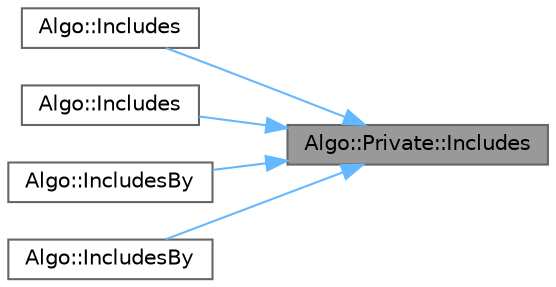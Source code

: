 digraph "Algo::Private::Includes"
{
 // INTERACTIVE_SVG=YES
 // LATEX_PDF_SIZE
  bgcolor="transparent";
  edge [fontname=Helvetica,fontsize=10,labelfontname=Helvetica,labelfontsize=10];
  node [fontname=Helvetica,fontsize=10,shape=box,height=0.2,width=0.4];
  rankdir="RL";
  Node1 [id="Node000001",label="Algo::Private::Includes",height=0.2,width=0.4,color="gray40", fillcolor="grey60", style="filled", fontcolor="black",tooltip=" "];
  Node1 -> Node2 [id="edge1_Node000001_Node000002",dir="back",color="steelblue1",style="solid",tooltip=" "];
  Node2 [id="Node000002",label="Algo::Includes",height=0.2,width=0.4,color="grey40", fillcolor="white", style="filled",URL="$db/d33/namespaceAlgo.html#adeb7560fb2406bbc2ea3ec796ff9e689",tooltip="Checks if one sorted contiguous container is a subsequence of another sorted contiguous container by ..."];
  Node1 -> Node3 [id="edge2_Node000001_Node000003",dir="back",color="steelblue1",style="solid",tooltip=" "];
  Node3 [id="Node000003",label="Algo::Includes",height=0.2,width=0.4,color="grey40", fillcolor="white", style="filled",URL="$db/d33/namespaceAlgo.html#a51d63ff8a3b3cfcb80ff592d46443181",tooltip="Checks if one sorted contiguous container is a subsequence of another sorted contiguous container by ..."];
  Node1 -> Node4 [id="edge3_Node000001_Node000004",dir="back",color="steelblue1",style="solid",tooltip=" "];
  Node4 [id="Node000004",label="Algo::IncludesBy",height=0.2,width=0.4,color="grey40", fillcolor="white", style="filled",URL="$db/d33/namespaceAlgo.html#a9651a46803afd06e163b3143004276e6",tooltip="Checks if one sorted contiguous container is a subsequence of another sorted contiguous container by ..."];
  Node1 -> Node5 [id="edge4_Node000001_Node000005",dir="back",color="steelblue1",style="solid",tooltip=" "];
  Node5 [id="Node000005",label="Algo::IncludesBy",height=0.2,width=0.4,color="grey40", fillcolor="white", style="filled",URL="$db/d33/namespaceAlgo.html#a7a7fe293f8f519993077355b06b02e25",tooltip="Checks if one sorted contiguous container is a subsequence of another sorted contiguous container by ..."];
}
